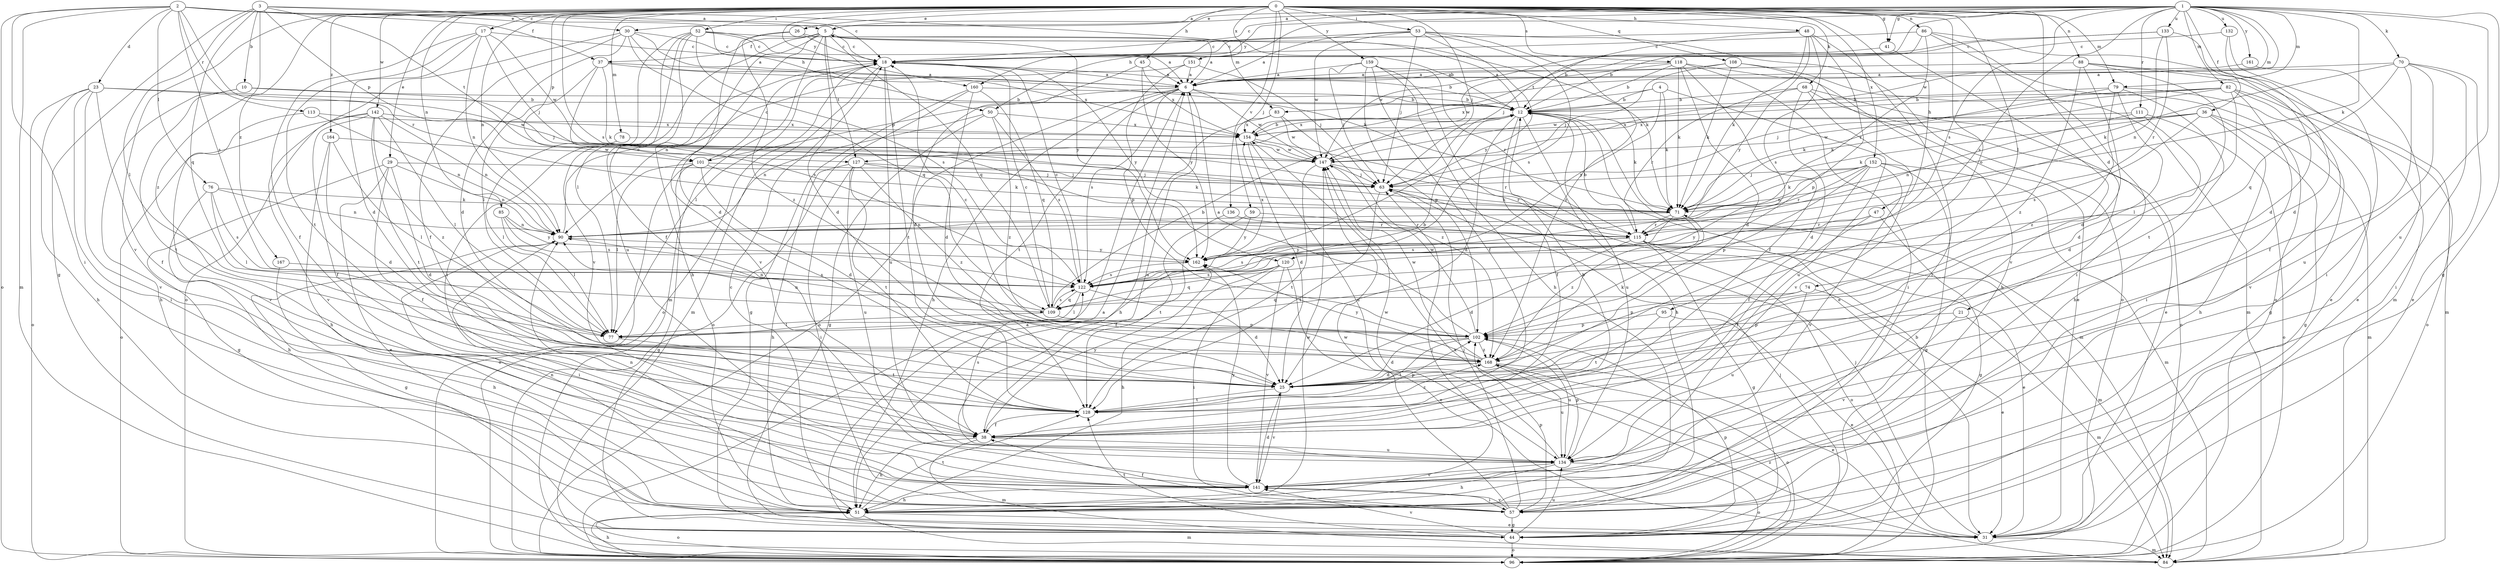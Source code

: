 strict digraph  {
0;
1;
2;
3;
4;
5;
6;
10;
12;
17;
18;
21;
23;
25;
26;
29;
30;
31;
36;
37;
38;
41;
44;
45;
47;
48;
50;
51;
52;
53;
57;
59;
63;
68;
70;
71;
74;
76;
77;
78;
79;
82;
83;
84;
85;
86;
88;
90;
95;
96;
101;
102;
108;
109;
111;
113;
115;
118;
120;
122;
127;
128;
132;
133;
134;
136;
141;
142;
147;
151;
152;
154;
159;
160;
161;
162;
164;
167;
168;
0 -> 5  [label=a];
0 -> 17  [label=c];
0 -> 21  [label=d];
0 -> 26  [label=e];
0 -> 29  [label=e];
0 -> 41  [label=g];
0 -> 45  [label=h];
0 -> 47  [label=h];
0 -> 48  [label=h];
0 -> 52  [label=i];
0 -> 53  [label=i];
0 -> 59  [label=j];
0 -> 63  [label=j];
0 -> 68  [label=k];
0 -> 74  [label=l];
0 -> 78  [label=m];
0 -> 79  [label=m];
0 -> 85  [label=n];
0 -> 86  [label=n];
0 -> 88  [label=n];
0 -> 90  [label=n];
0 -> 95  [label=o];
0 -> 101  [label=p];
0 -> 108  [label=q];
0 -> 118  [label=s];
0 -> 120  [label=s];
0 -> 136  [label=v];
0 -> 141  [label=v];
0 -> 142  [label=w];
0 -> 151  [label=x];
0 -> 152  [label=x];
0 -> 159  [label=y];
0 -> 160  [label=y];
0 -> 164  [label=z];
0 -> 167  [label=z];
1 -> 5  [label=a];
1 -> 18  [label=c];
1 -> 30  [label=e];
1 -> 36  [label=f];
1 -> 41  [label=g];
1 -> 44  [label=g];
1 -> 50  [label=h];
1 -> 70  [label=k];
1 -> 71  [label=k];
1 -> 79  [label=m];
1 -> 82  [label=m];
1 -> 83  [label=m];
1 -> 111  [label=r];
1 -> 120  [label=s];
1 -> 122  [label=s];
1 -> 127  [label=t];
1 -> 132  [label=u];
1 -> 133  [label=u];
1 -> 134  [label=u];
1 -> 147  [label=w];
1 -> 160  [label=y];
1 -> 161  [label=y];
2 -> 18  [label=c];
2 -> 23  [label=d];
2 -> 30  [label=e];
2 -> 37  [label=f];
2 -> 57  [label=i];
2 -> 76  [label=l];
2 -> 83  [label=m];
2 -> 84  [label=m];
2 -> 96  [label=o];
2 -> 113  [label=r];
2 -> 115  [label=r];
2 -> 122  [label=s];
3 -> 5  [label=a];
3 -> 10  [label=b];
3 -> 44  [label=g];
3 -> 50  [label=h];
3 -> 77  [label=l];
3 -> 101  [label=p];
3 -> 109  [label=q];
3 -> 127  [label=t];
3 -> 168  [label=z];
4 -> 12  [label=b];
4 -> 71  [label=k];
4 -> 134  [label=u];
4 -> 154  [label=x];
4 -> 162  [label=y];
5 -> 18  [label=c];
5 -> 25  [label=d];
5 -> 37  [label=f];
5 -> 51  [label=h];
5 -> 71  [label=k];
5 -> 77  [label=l];
5 -> 84  [label=m];
5 -> 109  [label=q];
5 -> 127  [label=t];
5 -> 141  [label=v];
5 -> 162  [label=y];
6 -> 12  [label=b];
6 -> 51  [label=h];
6 -> 96  [label=o];
6 -> 101  [label=p];
6 -> 122  [label=s];
6 -> 128  [label=t];
6 -> 134  [label=u];
6 -> 147  [label=w];
10 -> 12  [label=b];
10 -> 51  [label=h];
10 -> 63  [label=j];
10 -> 128  [label=t];
12 -> 5  [label=a];
12 -> 25  [label=d];
12 -> 38  [label=f];
12 -> 51  [label=h];
12 -> 71  [label=k];
12 -> 84  [label=m];
12 -> 134  [label=u];
12 -> 154  [label=x];
17 -> 18  [label=c];
17 -> 25  [label=d];
17 -> 38  [label=f];
17 -> 63  [label=j];
17 -> 90  [label=n];
17 -> 128  [label=t];
17 -> 147  [label=w];
18 -> 6  [label=a];
18 -> 12  [label=b];
18 -> 77  [label=l];
18 -> 84  [label=m];
18 -> 96  [label=o];
18 -> 128  [label=t];
18 -> 134  [label=u];
18 -> 162  [label=y];
21 -> 84  [label=m];
21 -> 102  [label=p];
21 -> 141  [label=v];
23 -> 12  [label=b];
23 -> 38  [label=f];
23 -> 51  [label=h];
23 -> 57  [label=i];
23 -> 96  [label=o];
23 -> 141  [label=v];
23 -> 147  [label=w];
25 -> 128  [label=t];
25 -> 141  [label=v];
26 -> 6  [label=a];
26 -> 18  [label=c];
26 -> 25  [label=d];
26 -> 168  [label=z];
29 -> 25  [label=d];
29 -> 31  [label=e];
29 -> 38  [label=f];
29 -> 44  [label=g];
29 -> 63  [label=j];
29 -> 90  [label=n];
30 -> 6  [label=a];
30 -> 18  [label=c];
30 -> 25  [label=d];
30 -> 38  [label=f];
30 -> 71  [label=k];
30 -> 96  [label=o];
30 -> 109  [label=q];
31 -> 6  [label=a];
31 -> 63  [label=j];
31 -> 84  [label=m];
36 -> 44  [label=g];
36 -> 51  [label=h];
36 -> 71  [label=k];
36 -> 84  [label=m];
36 -> 122  [label=s];
36 -> 147  [label=w];
36 -> 154  [label=x];
37 -> 6  [label=a];
37 -> 71  [label=k];
37 -> 77  [label=l];
37 -> 122  [label=s];
37 -> 154  [label=x];
38 -> 12  [label=b];
38 -> 51  [label=h];
38 -> 84  [label=m];
38 -> 122  [label=s];
38 -> 134  [label=u];
38 -> 162  [label=y];
41 -> 141  [label=v];
41 -> 147  [label=w];
44 -> 96  [label=o];
44 -> 102  [label=p];
44 -> 128  [label=t];
44 -> 134  [label=u];
44 -> 141  [label=v];
45 -> 6  [label=a];
45 -> 25  [label=d];
45 -> 154  [label=x];
45 -> 162  [label=y];
47 -> 38  [label=f];
47 -> 44  [label=g];
47 -> 115  [label=r];
47 -> 162  [label=y];
48 -> 18  [label=c];
48 -> 57  [label=i];
48 -> 63  [label=j];
48 -> 71  [label=k];
48 -> 102  [label=p];
48 -> 122  [label=s];
48 -> 162  [label=y];
50 -> 44  [label=g];
50 -> 90  [label=n];
50 -> 122  [label=s];
50 -> 154  [label=x];
50 -> 168  [label=z];
51 -> 18  [label=c];
51 -> 31  [label=e];
51 -> 63  [label=j];
51 -> 84  [label=m];
51 -> 90  [label=n];
51 -> 96  [label=o];
51 -> 128  [label=t];
51 -> 147  [label=w];
52 -> 6  [label=a];
52 -> 12  [label=b];
52 -> 18  [label=c];
52 -> 38  [label=f];
52 -> 57  [label=i];
52 -> 122  [label=s];
52 -> 134  [label=u];
52 -> 141  [label=v];
53 -> 6  [label=a];
53 -> 18  [label=c];
53 -> 63  [label=j];
53 -> 96  [label=o];
53 -> 122  [label=s];
53 -> 147  [label=w];
53 -> 162  [label=y];
53 -> 168  [label=z];
57 -> 38  [label=f];
57 -> 44  [label=g];
57 -> 63  [label=j];
57 -> 102  [label=p];
57 -> 141  [label=v];
57 -> 147  [label=w];
59 -> 38  [label=f];
59 -> 115  [label=r];
59 -> 162  [label=y];
63 -> 71  [label=k];
63 -> 128  [label=t];
68 -> 12  [label=b];
68 -> 25  [label=d];
68 -> 31  [label=e];
68 -> 96  [label=o];
68 -> 115  [label=r];
68 -> 141  [label=v];
70 -> 6  [label=a];
70 -> 31  [label=e];
70 -> 38  [label=f];
70 -> 57  [label=i];
70 -> 71  [label=k];
70 -> 109  [label=q];
70 -> 134  [label=u];
71 -> 90  [label=n];
71 -> 115  [label=r];
71 -> 122  [label=s];
71 -> 168  [label=z];
74 -> 31  [label=e];
74 -> 102  [label=p];
74 -> 109  [label=q];
74 -> 134  [label=u];
76 -> 51  [label=h];
76 -> 71  [label=k];
76 -> 77  [label=l];
76 -> 90  [label=n];
76 -> 122  [label=s];
77 -> 12  [label=b];
77 -> 128  [label=t];
78 -> 77  [label=l];
78 -> 147  [label=w];
79 -> 12  [label=b];
79 -> 25  [label=d];
79 -> 44  [label=g];
79 -> 51  [label=h];
79 -> 71  [label=k];
79 -> 168  [label=z];
82 -> 12  [label=b];
82 -> 57  [label=i];
82 -> 63  [label=j];
82 -> 71  [label=k];
82 -> 77  [label=l];
82 -> 96  [label=o];
82 -> 141  [label=v];
82 -> 147  [label=w];
83 -> 51  [label=h];
83 -> 147  [label=w];
83 -> 154  [label=x];
83 -> 168  [label=z];
84 -> 154  [label=x];
85 -> 77  [label=l];
85 -> 90  [label=n];
85 -> 122  [label=s];
85 -> 162  [label=y];
86 -> 12  [label=b];
86 -> 18  [label=c];
86 -> 57  [label=i];
86 -> 84  [label=m];
86 -> 96  [label=o];
86 -> 115  [label=r];
88 -> 6  [label=a];
88 -> 25  [label=d];
88 -> 31  [label=e];
88 -> 84  [label=m];
88 -> 128  [label=t];
88 -> 168  [label=z];
90 -> 18  [label=c];
90 -> 44  [label=g];
90 -> 57  [label=i];
90 -> 162  [label=y];
95 -> 31  [label=e];
95 -> 102  [label=p];
95 -> 128  [label=t];
96 -> 6  [label=a];
96 -> 12  [label=b];
96 -> 51  [label=h];
96 -> 63  [label=j];
96 -> 168  [label=z];
101 -> 18  [label=c];
101 -> 25  [label=d];
101 -> 44  [label=g];
101 -> 63  [label=j];
101 -> 71  [label=k];
101 -> 77  [label=l];
101 -> 96  [label=o];
102 -> 6  [label=a];
102 -> 18  [label=c];
102 -> 25  [label=d];
102 -> 90  [label=n];
102 -> 128  [label=t];
102 -> 134  [label=u];
102 -> 147  [label=w];
102 -> 168  [label=z];
108 -> 6  [label=a];
108 -> 51  [label=h];
108 -> 63  [label=j];
108 -> 71  [label=k];
108 -> 84  [label=m];
109 -> 12  [label=b];
109 -> 18  [label=c];
109 -> 77  [label=l];
109 -> 90  [label=n];
109 -> 102  [label=p];
109 -> 122  [label=s];
111 -> 25  [label=d];
111 -> 90  [label=n];
111 -> 96  [label=o];
111 -> 154  [label=x];
113 -> 90  [label=n];
113 -> 141  [label=v];
113 -> 154  [label=x];
115 -> 12  [label=b];
115 -> 25  [label=d];
115 -> 31  [label=e];
115 -> 44  [label=g];
115 -> 84  [label=m];
115 -> 96  [label=o];
115 -> 122  [label=s];
115 -> 162  [label=y];
118 -> 6  [label=a];
118 -> 12  [label=b];
118 -> 25  [label=d];
118 -> 31  [label=e];
118 -> 38  [label=f];
118 -> 57  [label=i];
118 -> 71  [label=k];
118 -> 147  [label=w];
120 -> 31  [label=e];
120 -> 51  [label=h];
120 -> 57  [label=i];
120 -> 109  [label=q];
120 -> 122  [label=s];
120 -> 141  [label=v];
122 -> 18  [label=c];
122 -> 25  [label=d];
122 -> 77  [label=l];
122 -> 109  [label=q];
127 -> 51  [label=h];
127 -> 57  [label=i];
127 -> 63  [label=j];
127 -> 71  [label=k];
127 -> 128  [label=t];
127 -> 134  [label=u];
127 -> 168  [label=z];
128 -> 38  [label=f];
128 -> 102  [label=p];
128 -> 168  [label=z];
132 -> 18  [label=c];
132 -> 25  [label=d];
132 -> 57  [label=i];
133 -> 12  [label=b];
133 -> 18  [label=c];
133 -> 25  [label=d];
133 -> 90  [label=n];
133 -> 115  [label=r];
134 -> 51  [label=h];
134 -> 96  [label=o];
134 -> 102  [label=p];
134 -> 141  [label=v];
134 -> 147  [label=w];
136 -> 115  [label=r];
136 -> 128  [label=t];
141 -> 25  [label=d];
141 -> 51  [label=h];
141 -> 57  [label=i];
141 -> 90  [label=n];
141 -> 162  [label=y];
142 -> 38  [label=f];
142 -> 77  [label=l];
142 -> 90  [label=n];
142 -> 96  [label=o];
142 -> 128  [label=t];
142 -> 141  [label=v];
142 -> 154  [label=x];
142 -> 168  [label=z];
147 -> 63  [label=j];
147 -> 115  [label=r];
147 -> 128  [label=t];
151 -> 6  [label=a];
151 -> 63  [label=j];
151 -> 90  [label=n];
151 -> 102  [label=p];
152 -> 38  [label=f];
152 -> 44  [label=g];
152 -> 63  [label=j];
152 -> 71  [label=k];
152 -> 84  [label=m];
152 -> 90  [label=n];
152 -> 102  [label=p];
152 -> 115  [label=r];
152 -> 141  [label=v];
154 -> 12  [label=b];
154 -> 25  [label=d];
154 -> 115  [label=r];
154 -> 134  [label=u];
154 -> 147  [label=w];
159 -> 6  [label=a];
159 -> 31  [label=e];
159 -> 38  [label=f];
159 -> 51  [label=h];
159 -> 63  [label=j];
159 -> 102  [label=p];
159 -> 115  [label=r];
160 -> 12  [label=b];
160 -> 25  [label=d];
160 -> 44  [label=g];
160 -> 96  [label=o];
160 -> 109  [label=q];
161 -> 6  [label=a];
161 -> 31  [label=e];
162 -> 122  [label=s];
162 -> 154  [label=x];
164 -> 25  [label=d];
164 -> 51  [label=h];
164 -> 77  [label=l];
164 -> 147  [label=w];
167 -> 51  [label=h];
167 -> 122  [label=s];
168 -> 25  [label=d];
168 -> 31  [label=e];
168 -> 71  [label=k];
168 -> 96  [label=o];
168 -> 134  [label=u];
168 -> 147  [label=w];
168 -> 162  [label=y];
}
